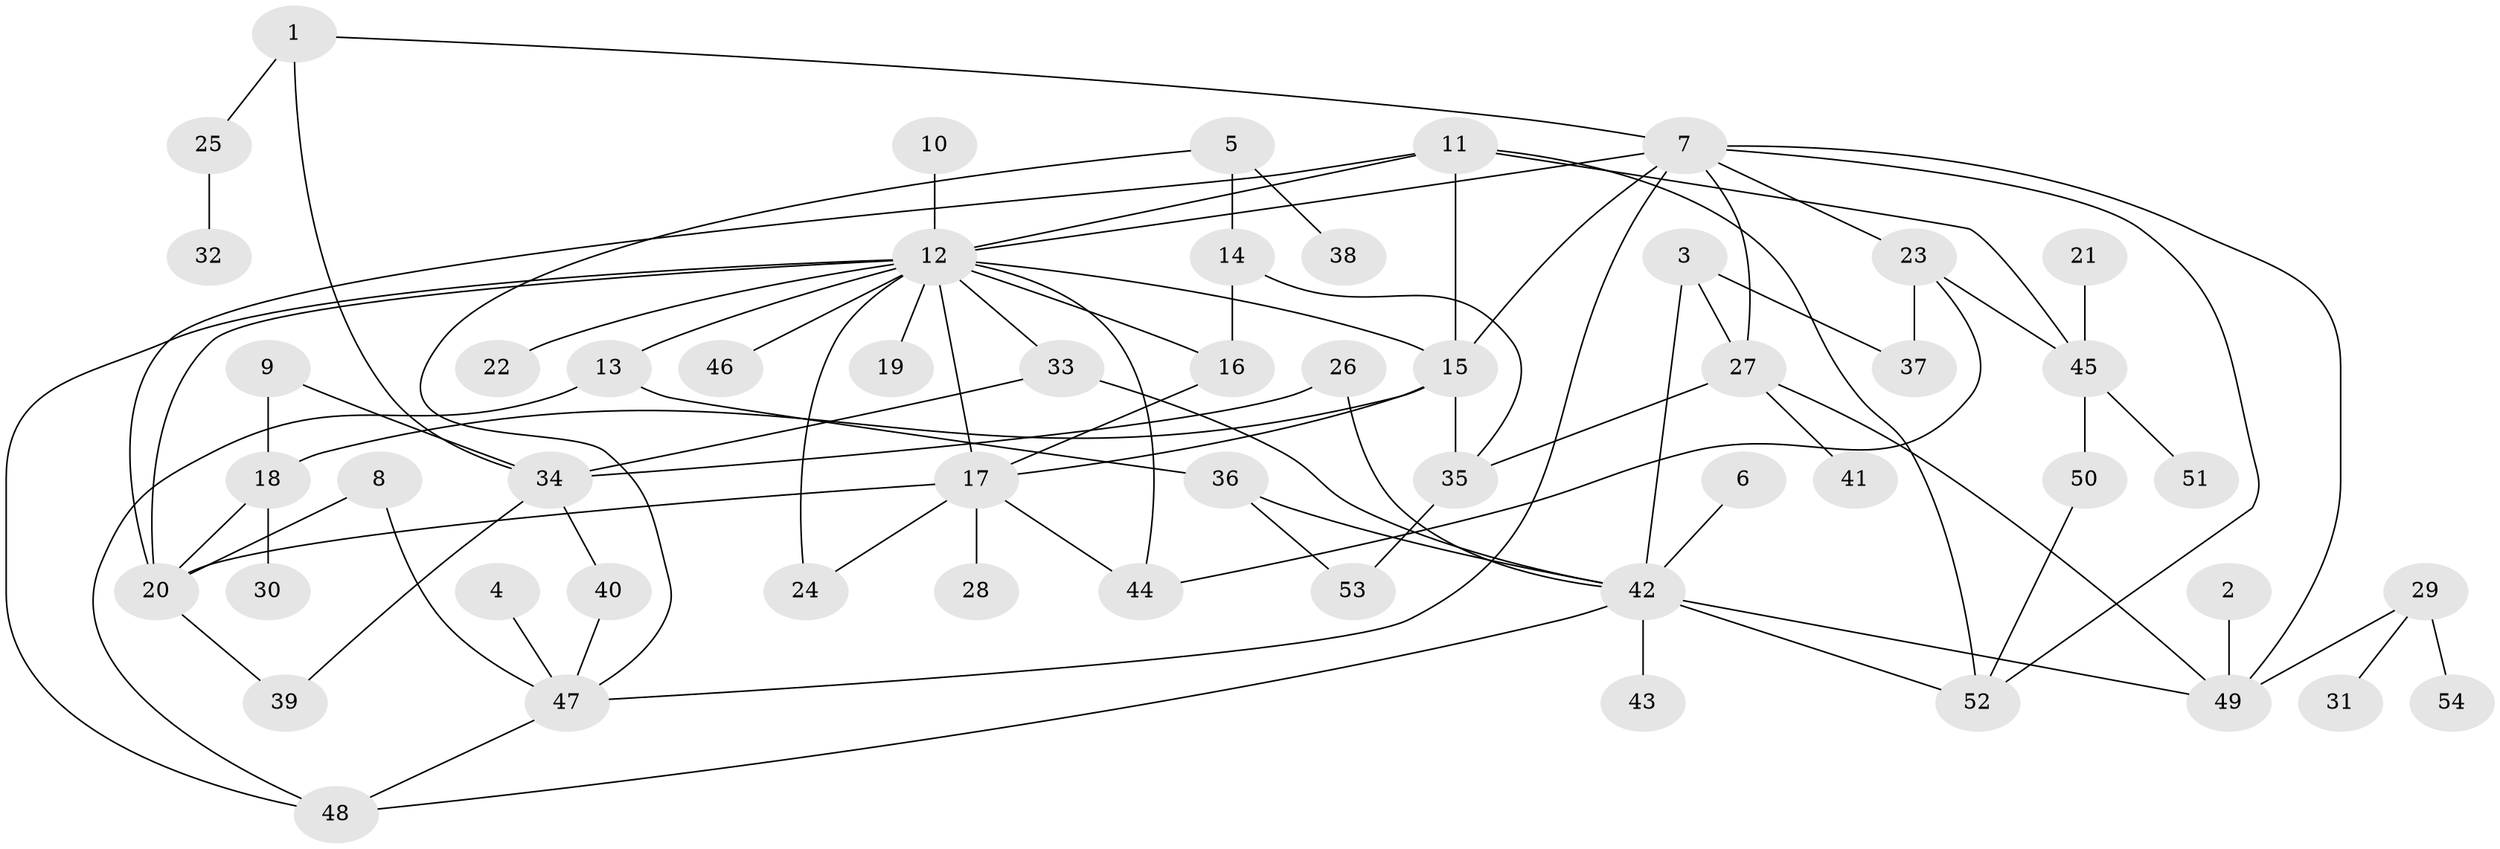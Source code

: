 // original degree distribution, {8: 0.009259259259259259, 11: 0.018518518518518517, 7: 0.018518518518518517, 1: 0.4166666666666667, 3: 0.12962962962962962, 6: 0.027777777777777776, 19: 0.009259259259259259, 4: 0.10185185185185185, 5: 0.046296296296296294, 9: 0.009259259259259259, 2: 0.21296296296296297}
// Generated by graph-tools (version 1.1) at 2025/01/03/09/25 03:01:44]
// undirected, 54 vertices, 85 edges
graph export_dot {
graph [start="1"]
  node [color=gray90,style=filled];
  1;
  2;
  3;
  4;
  5;
  6;
  7;
  8;
  9;
  10;
  11;
  12;
  13;
  14;
  15;
  16;
  17;
  18;
  19;
  20;
  21;
  22;
  23;
  24;
  25;
  26;
  27;
  28;
  29;
  30;
  31;
  32;
  33;
  34;
  35;
  36;
  37;
  38;
  39;
  40;
  41;
  42;
  43;
  44;
  45;
  46;
  47;
  48;
  49;
  50;
  51;
  52;
  53;
  54;
  1 -- 7 [weight=1.0];
  1 -- 25 [weight=1.0];
  1 -- 34 [weight=1.0];
  2 -- 49 [weight=1.0];
  3 -- 27 [weight=1.0];
  3 -- 37 [weight=1.0];
  3 -- 42 [weight=1.0];
  4 -- 47 [weight=1.0];
  5 -- 14 [weight=1.0];
  5 -- 38 [weight=1.0];
  5 -- 47 [weight=1.0];
  6 -- 42 [weight=1.0];
  7 -- 12 [weight=1.0];
  7 -- 15 [weight=1.0];
  7 -- 23 [weight=1.0];
  7 -- 27 [weight=1.0];
  7 -- 47 [weight=1.0];
  7 -- 49 [weight=1.0];
  7 -- 52 [weight=1.0];
  8 -- 20 [weight=1.0];
  8 -- 47 [weight=1.0];
  9 -- 18 [weight=1.0];
  9 -- 34 [weight=1.0];
  10 -- 12 [weight=1.0];
  11 -- 12 [weight=1.0];
  11 -- 15 [weight=2.0];
  11 -- 20 [weight=1.0];
  11 -- 45 [weight=1.0];
  11 -- 52 [weight=1.0];
  12 -- 13 [weight=1.0];
  12 -- 15 [weight=1.0];
  12 -- 16 [weight=1.0];
  12 -- 17 [weight=3.0];
  12 -- 19 [weight=2.0];
  12 -- 20 [weight=1.0];
  12 -- 22 [weight=1.0];
  12 -- 24 [weight=2.0];
  12 -- 33 [weight=1.0];
  12 -- 44 [weight=1.0];
  12 -- 46 [weight=1.0];
  12 -- 48 [weight=1.0];
  13 -- 36 [weight=1.0];
  13 -- 48 [weight=1.0];
  14 -- 16 [weight=2.0];
  14 -- 35 [weight=1.0];
  15 -- 17 [weight=1.0];
  15 -- 18 [weight=1.0];
  15 -- 35 [weight=1.0];
  16 -- 17 [weight=1.0];
  17 -- 20 [weight=1.0];
  17 -- 24 [weight=1.0];
  17 -- 28 [weight=1.0];
  17 -- 44 [weight=1.0];
  18 -- 20 [weight=1.0];
  18 -- 30 [weight=1.0];
  20 -- 39 [weight=1.0];
  21 -- 45 [weight=1.0];
  23 -- 37 [weight=1.0];
  23 -- 44 [weight=1.0];
  23 -- 45 [weight=1.0];
  25 -- 32 [weight=1.0];
  26 -- 34 [weight=1.0];
  26 -- 42 [weight=1.0];
  27 -- 35 [weight=1.0];
  27 -- 41 [weight=1.0];
  27 -- 49 [weight=1.0];
  29 -- 31 [weight=1.0];
  29 -- 49 [weight=1.0];
  29 -- 54 [weight=1.0];
  33 -- 34 [weight=1.0];
  33 -- 42 [weight=1.0];
  34 -- 39 [weight=1.0];
  34 -- 40 [weight=1.0];
  35 -- 53 [weight=1.0];
  36 -- 42 [weight=1.0];
  36 -- 53 [weight=1.0];
  40 -- 47 [weight=1.0];
  42 -- 43 [weight=1.0];
  42 -- 48 [weight=1.0];
  42 -- 49 [weight=1.0];
  42 -- 52 [weight=1.0];
  45 -- 50 [weight=1.0];
  45 -- 51 [weight=1.0];
  47 -- 48 [weight=1.0];
  50 -- 52 [weight=1.0];
}
